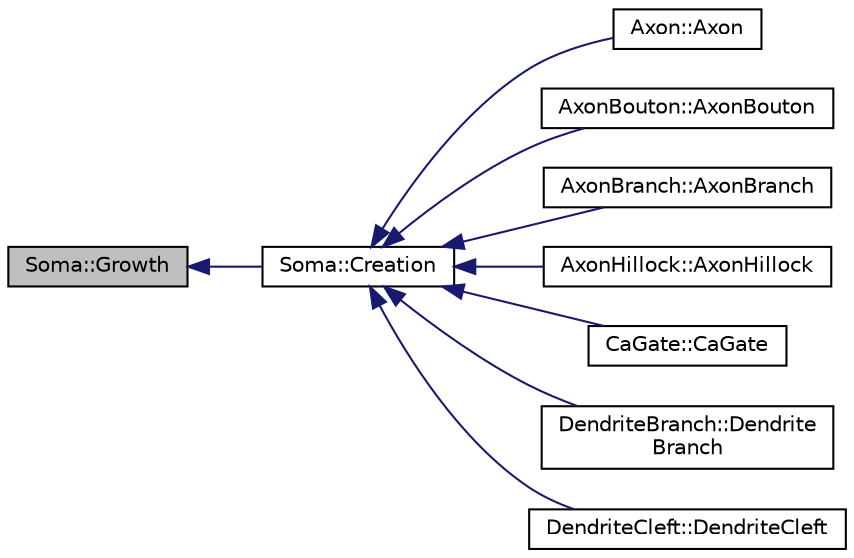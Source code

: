 digraph "Soma::Growth"
{
  edge [fontname="Helvetica",fontsize="10",labelfontname="Helvetica",labelfontsize="10"];
  node [fontname="Helvetica",fontsize="10",shape=record];
  rankdir="LR";
  Node1 [label="Soma::Growth",height=0.2,width=0.4,color="black", fillcolor="grey75", style="filled", fontcolor="black"];
  Node1 -> Node2 [dir="back",color="midnightblue",fontsize="10",style="solid",fontname="Helvetica"];
  Node2 [label="Soma::Creation",height=0.2,width=0.4,color="black", fillcolor="white", style="filled",URL="$class_soma.html#afd5c75adc7733a8b5164619da74fc278"];
  Node2 -> Node3 [dir="back",color="midnightblue",fontsize="10",style="solid",fontname="Helvetica"];
  Node3 [label="Axon::Axon",height=0.2,width=0.4,color="black", fillcolor="white", style="filled",URL="$class_axon.html#aa5f4519076728bcf0e5681f0c92ad690"];
  Node2 -> Node4 [dir="back",color="midnightblue",fontsize="10",style="solid",fontname="Helvetica"];
  Node4 [label="AxonBouton::AxonBouton",height=0.2,width=0.4,color="black", fillcolor="white", style="filled",URL="$class_axon_bouton.html#a31617a58dbae83f84593082d0f642141"];
  Node2 -> Node5 [dir="back",color="midnightblue",fontsize="10",style="solid",fontname="Helvetica"];
  Node5 [label="AxonBranch::AxonBranch",height=0.2,width=0.4,color="black", fillcolor="white", style="filled",URL="$class_axon_branch.html#ad1bbea0330d04b38b2402eb1be3a2c04"];
  Node2 -> Node6 [dir="back",color="midnightblue",fontsize="10",style="solid",fontname="Helvetica"];
  Node6 [label="AxonHillock::AxonHillock",height=0.2,width=0.4,color="black", fillcolor="white", style="filled",URL="$class_axon_hillock.html#aa3766d5b79ed430e027b3d217f8129ff"];
  Node2 -> Node7 [dir="back",color="midnightblue",fontsize="10",style="solid",fontname="Helvetica"];
  Node7 [label="CaGate::CaGate",height=0.2,width=0.4,color="black", fillcolor="white", style="filled",URL="$class_ca_gate.html#add0e99f6339329833af2f868991e24ea"];
  Node2 -> Node8 [dir="back",color="midnightblue",fontsize="10",style="solid",fontname="Helvetica"];
  Node8 [label="DendriteBranch::Dendrite\lBranch",height=0.2,width=0.4,color="black", fillcolor="white", style="filled",URL="$class_dendrite_branch.html#aa46228f32f99619cdc7a66e6c383c663"];
  Node2 -> Node9 [dir="back",color="midnightblue",fontsize="10",style="solid",fontname="Helvetica"];
  Node9 [label="DendriteCleft::DendriteCleft",height=0.2,width=0.4,color="black", fillcolor="white", style="filled",URL="$class_dendrite_cleft.html#ac64be0282c1fa9f140baf94386e3fbc1"];
}
